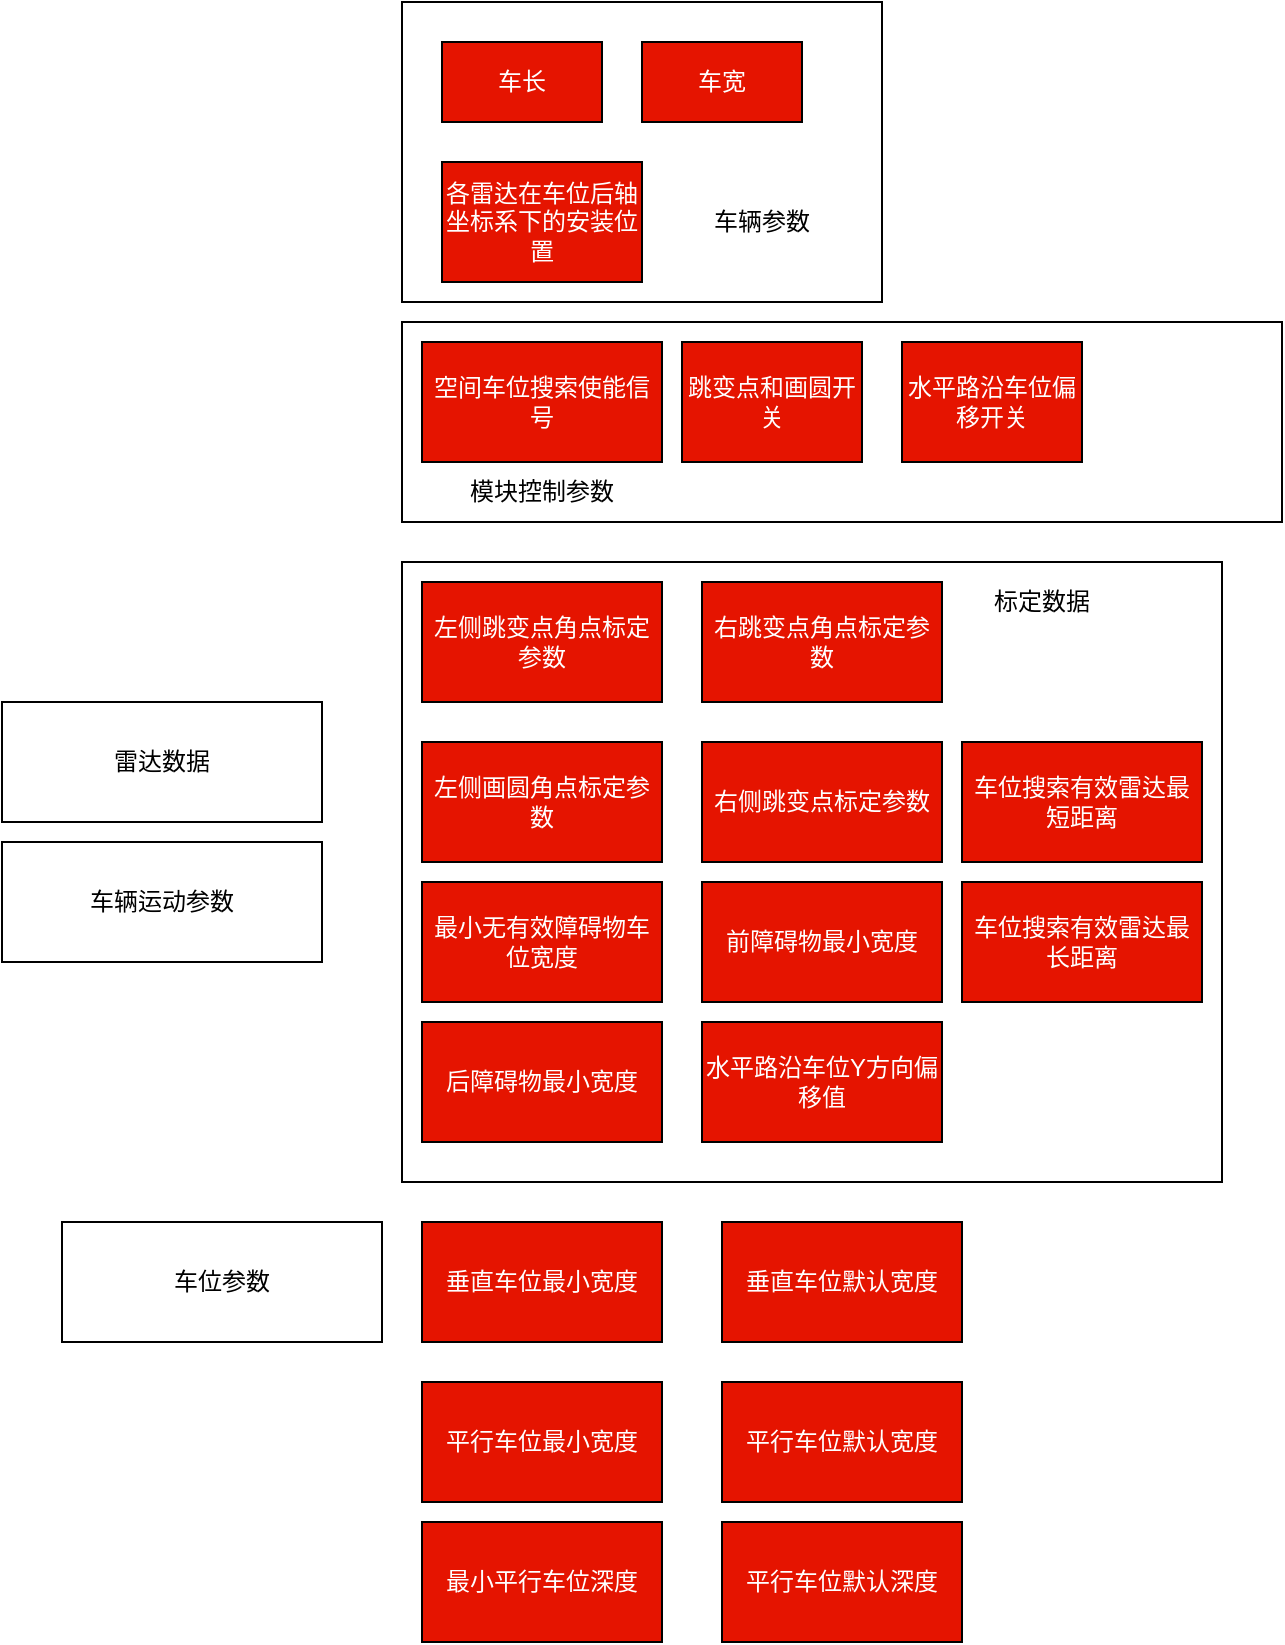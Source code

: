 <mxfile version="21.0.6" type="github" pages="4">
  <diagram name="空间车位搜索" id="rTubMK2wZoEOYcJF3hK4">
    <mxGraphModel dx="1008" dy="510" grid="1" gridSize="10" guides="1" tooltips="1" connect="1" arrows="1" fold="1" page="1" pageScale="1" pageWidth="827" pageHeight="1169" math="0" shadow="0">
      <root>
        <mxCell id="0" />
        <mxCell id="1" parent="0" />
        <mxCell id="_BkGIYK7mURFWtTrtGZU-19" value="" style="rounded=0;whiteSpace=wrap;html=1;" vertex="1" parent="1">
          <mxGeometry x="240" y="290" width="410" height="310" as="geometry" />
        </mxCell>
        <mxCell id="_BkGIYK7mURFWtTrtGZU-1" value="" style="rounded=0;whiteSpace=wrap;html=1;" vertex="1" parent="1">
          <mxGeometry x="240" y="10" width="240" height="150" as="geometry" />
        </mxCell>
        <mxCell id="_BkGIYK7mURFWtTrtGZU-2" value="" style="rounded=0;whiteSpace=wrap;html=1;" vertex="1" parent="1">
          <mxGeometry x="240" y="170" width="440" height="100" as="geometry" />
        </mxCell>
        <mxCell id="_BkGIYK7mURFWtTrtGZU-5" value="车位参数" style="rounded=0;whiteSpace=wrap;html=1;" vertex="1" parent="1">
          <mxGeometry x="70" y="620" width="160" height="60" as="geometry" />
        </mxCell>
        <mxCell id="_BkGIYK7mURFWtTrtGZU-6" value="雷达数据" style="rounded=0;whiteSpace=wrap;html=1;" vertex="1" parent="1">
          <mxGeometry x="40" y="360" width="160" height="60" as="geometry" />
        </mxCell>
        <mxCell id="_BkGIYK7mURFWtTrtGZU-7" value="车辆运动参数" style="rounded=0;whiteSpace=wrap;html=1;" vertex="1" parent="1">
          <mxGeometry x="40" y="430" width="160" height="60" as="geometry" />
        </mxCell>
        <mxCell id="_BkGIYK7mURFWtTrtGZU-8" value="车长" style="rounded=0;whiteSpace=wrap;html=1;fillColor=#e51400;fontColor=#ffffff;strokeColor=default;strokeWidth=1;" vertex="1" parent="1">
          <mxGeometry x="260" y="30" width="80" height="40" as="geometry" />
        </mxCell>
        <mxCell id="_BkGIYK7mURFWtTrtGZU-9" value="车宽" style="rounded=0;whiteSpace=wrap;html=1;fillColor=#e51400;fontColor=#ffffff;strokeColor=#000000;strokeWidth=1;" vertex="1" parent="1">
          <mxGeometry x="360" y="30" width="80" height="40" as="geometry" />
        </mxCell>
        <mxCell id="_BkGIYK7mURFWtTrtGZU-10" value="各雷达在车位后轴坐标系下的安装位置" style="rounded=0;whiteSpace=wrap;html=1;fillColor=#e51400;fontColor=#ffffff;strokeColor=#000000;" vertex="1" parent="1">
          <mxGeometry x="260" y="90" width="100" height="60" as="geometry" />
        </mxCell>
        <mxCell id="_BkGIYK7mURFWtTrtGZU-11" value="车辆参数" style="text;html=1;strokeColor=none;fillColor=none;align=center;verticalAlign=middle;whiteSpace=wrap;rounded=0;" vertex="1" parent="1">
          <mxGeometry x="390" y="105" width="60" height="30" as="geometry" />
        </mxCell>
        <mxCell id="_BkGIYK7mURFWtTrtGZU-12" value="空间车位搜索使能信号" style="rounded=0;whiteSpace=wrap;html=1;fillColor=#e51400;fontColor=#ffffff;strokeColor=#000000;" vertex="1" parent="1">
          <mxGeometry x="250" y="180" width="120" height="60" as="geometry" />
        </mxCell>
        <mxCell id="_BkGIYK7mURFWtTrtGZU-13" value="模块控制参数" style="text;html=1;strokeColor=none;fillColor=none;align=center;verticalAlign=middle;whiteSpace=wrap;rounded=0;" vertex="1" parent="1">
          <mxGeometry x="270" y="240" width="80" height="30" as="geometry" />
        </mxCell>
        <mxCell id="_BkGIYK7mURFWtTrtGZU-14" value="左侧跳变点角点标定参数" style="rounded=0;whiteSpace=wrap;html=1;fillColor=#e51400;fontColor=#ffffff;strokeColor=#000000;" vertex="1" parent="1">
          <mxGeometry x="250" y="300" width="120" height="60" as="geometry" />
        </mxCell>
        <mxCell id="_BkGIYK7mURFWtTrtGZU-15" value="跳变点和画圆开关" style="rounded=0;whiteSpace=wrap;html=1;fillColor=#e51400;fontColor=#ffffff;strokeColor=#000000;" vertex="1" parent="1">
          <mxGeometry x="380" y="180" width="90" height="60" as="geometry" />
        </mxCell>
        <mxCell id="_BkGIYK7mURFWtTrtGZU-16" value="右跳变点角点标定参数" style="rounded=0;whiteSpace=wrap;html=1;fillColor=#e51400;fontColor=#ffffff;strokeColor=#000000;" vertex="1" parent="1">
          <mxGeometry x="390" y="300" width="120" height="60" as="geometry" />
        </mxCell>
        <mxCell id="_BkGIYK7mURFWtTrtGZU-17" value="左侧画圆角点标定参数" style="rounded=0;whiteSpace=wrap;html=1;fillColor=#e51400;fontColor=#ffffff;strokeColor=#000000;" vertex="1" parent="1">
          <mxGeometry x="250" y="380" width="120" height="60" as="geometry" />
        </mxCell>
        <mxCell id="_BkGIYK7mURFWtTrtGZU-18" value="右侧跳变点标定参数" style="rounded=0;whiteSpace=wrap;html=1;fillColor=#e51400;fontColor=#ffffff;strokeColor=#000000;" vertex="1" parent="1">
          <mxGeometry x="390" y="380" width="120" height="60" as="geometry" />
        </mxCell>
        <mxCell id="_BkGIYK7mURFWtTrtGZU-20" value="标定数据" style="text;html=1;strokeColor=none;fillColor=none;align=center;verticalAlign=middle;whiteSpace=wrap;rounded=0;" vertex="1" parent="1">
          <mxGeometry x="530" y="295" width="60" height="30" as="geometry" />
        </mxCell>
        <mxCell id="_BkGIYK7mURFWtTrtGZU-23" value="最小无有效障碍物车位宽度" style="rounded=0;whiteSpace=wrap;html=1;fillColor=#e51400;fontColor=#ffffff;strokeColor=#000000;" vertex="1" parent="1">
          <mxGeometry x="250" y="450" width="120" height="60" as="geometry" />
        </mxCell>
        <mxCell id="_BkGIYK7mURFWtTrtGZU-24" value="前障碍物最小宽度" style="rounded=0;whiteSpace=wrap;html=1;fillColor=#e51400;fontColor=#ffffff;strokeColor=#000000;" vertex="1" parent="1">
          <mxGeometry x="390" y="450" width="120" height="60" as="geometry" />
        </mxCell>
        <mxCell id="_BkGIYK7mURFWtTrtGZU-25" value="后障碍物最小宽度" style="rounded=0;whiteSpace=wrap;html=1;fillColor=#e51400;fontColor=#ffffff;strokeColor=#000000;" vertex="1" parent="1">
          <mxGeometry x="250" y="520" width="120" height="60" as="geometry" />
        </mxCell>
        <mxCell id="_BkGIYK7mURFWtTrtGZU-26" value="车位搜索有效雷达最短距离" style="rounded=0;whiteSpace=wrap;html=1;fillColor=#e51400;fontColor=#ffffff;strokeColor=#000000;" vertex="1" parent="1">
          <mxGeometry x="520" y="380" width="120" height="60" as="geometry" />
        </mxCell>
        <mxCell id="_BkGIYK7mURFWtTrtGZU-27" value="车位搜索有效雷达最长距离" style="rounded=0;whiteSpace=wrap;html=1;fillColor=#e51400;fontColor=#ffffff;strokeColor=#000000;" vertex="1" parent="1">
          <mxGeometry x="520" y="450" width="120" height="60" as="geometry" />
        </mxCell>
        <mxCell id="_BkGIYK7mURFWtTrtGZU-28" value="水平路沿车位偏移开关" style="rounded=0;whiteSpace=wrap;html=1;fillColor=#e51400;fontColor=#ffffff;strokeColor=#000000;" vertex="1" parent="1">
          <mxGeometry x="490" y="180" width="90" height="60" as="geometry" />
        </mxCell>
        <mxCell id="_BkGIYK7mURFWtTrtGZU-30" value="水平路沿车位Y方向偏移值" style="rounded=0;whiteSpace=wrap;html=1;fillColor=#e51400;fontColor=#ffffff;strokeColor=#000000;" vertex="1" parent="1">
          <mxGeometry x="390" y="520" width="120" height="60" as="geometry" />
        </mxCell>
        <mxCell id="_BkGIYK7mURFWtTrtGZU-32" value="垂直车位最小宽度" style="rounded=0;whiteSpace=wrap;html=1;fillColor=#e51400;fontColor=#ffffff;strokeColor=#000000;" vertex="1" parent="1">
          <mxGeometry x="250" y="620" width="120" height="60" as="geometry" />
        </mxCell>
        <mxCell id="_BkGIYK7mURFWtTrtGZU-34" value="垂直车位默认宽度" style="rounded=0;whiteSpace=wrap;html=1;fillColor=#e51400;fontColor=#ffffff;strokeColor=#000000;" vertex="1" parent="1">
          <mxGeometry x="400" y="620" width="120" height="60" as="geometry" />
        </mxCell>
        <mxCell id="_BkGIYK7mURFWtTrtGZU-35" value="平行车位最小宽度" style="rounded=0;whiteSpace=wrap;html=1;fillColor=#e51400;fontColor=#ffffff;strokeColor=#000000;" vertex="1" parent="1">
          <mxGeometry x="250" y="700" width="120" height="60" as="geometry" />
        </mxCell>
        <mxCell id="_BkGIYK7mURFWtTrtGZU-36" value="最小平行车位深度" style="rounded=0;whiteSpace=wrap;html=1;fillColor=#e51400;fontColor=#ffffff;strokeColor=#000000;" vertex="1" parent="1">
          <mxGeometry x="250" y="770" width="120" height="60" as="geometry" />
        </mxCell>
        <mxCell id="_BkGIYK7mURFWtTrtGZU-38" value="平行车位默认宽度" style="rounded=0;whiteSpace=wrap;html=1;fillColor=#e51400;fontColor=#ffffff;strokeColor=#000000;" vertex="1" parent="1">
          <mxGeometry x="400" y="700" width="120" height="60" as="geometry" />
        </mxCell>
        <mxCell id="_BkGIYK7mURFWtTrtGZU-40" value="平行车位默认深度" style="rounded=0;whiteSpace=wrap;html=1;fillColor=#e51400;fontColor=#ffffff;strokeColor=#000000;" vertex="1" parent="1">
          <mxGeometry x="400" y="770" width="120" height="60" as="geometry" />
        </mxCell>
      </root>
    </mxGraphModel>
  </diagram>
  <diagram id="wIggkck0ZkFo2g9gGhRl" name="一级融合">
    <mxGraphModel dx="1210" dy="612" grid="1" gridSize="10" guides="1" tooltips="1" connect="1" arrows="1" fold="1" page="1" pageScale="1" pageWidth="827" pageHeight="1169" math="0" shadow="0">
      <root>
        <mxCell id="0" />
        <mxCell id="1" parent="0" />
      </root>
    </mxGraphModel>
  </diagram>
  <diagram id="Kwn7oyu2T2cvSMA2chV_" name="二级融合">
    <mxGraphModel dx="1210" dy="612" grid="1" gridSize="10" guides="1" tooltips="1" connect="1" arrows="1" fold="1" page="1" pageScale="1" pageWidth="827" pageHeight="1169" math="0" shadow="0">
      <root>
        <mxCell id="0" />
        <mxCell id="1" parent="0" />
      </root>
    </mxGraphModel>
  </diagram>
  <diagram id="yD4RO-0tTq7VEkZo4QJI" name="视觉预处理">
    <mxGraphModel dx="1210" dy="612" grid="1" gridSize="10" guides="1" tooltips="1" connect="1" arrows="1" fold="1" page="1" pageScale="1" pageWidth="827" pageHeight="1169" math="0" shadow="0">
      <root>
        <mxCell id="0" />
        <mxCell id="1" parent="0" />
      </root>
    </mxGraphModel>
  </diagram>
</mxfile>
